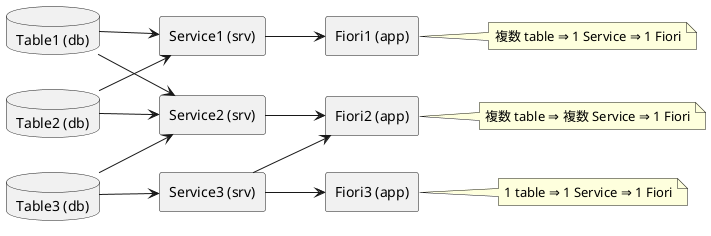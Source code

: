 @startuml
left to right direction


' === リモートリポジトリ ===
database db1 as "Table2 (db)"
database db2 as "Table1 (db)"
database db3 as "Table3 (db)"
rectangle srv1 as "Service1 (srv)"
rectangle srv2 as "Service2 (srv)"
rectangle srv3 as "Service3 (srv)"
rectangle fiori1 as "Fiori1 (app)"
rectangle fiori2 as "Fiori2 (app)"
rectangle fiori3 as "Fiori3 (app)"

db2 --> srv1
db1 --> srv1

db1 --> srv2
db2 --> srv2
db3 --> srv2
db3 --> srv3 
srv1 --> fiori1 
srv2 --> fiori2
srv3 --> fiori2
srv3 --> fiori3

note right of fiori2
複数 table ⇒ 複数 Service ⇒ 1 Fiori
end note

note right of fiori1
複数 table ⇒ 1 Service ⇒ 1 Fiori
end note

note right of fiori3
1 table ⇒ 1 Service ⇒ 1 Fiori
end note

@enduml

